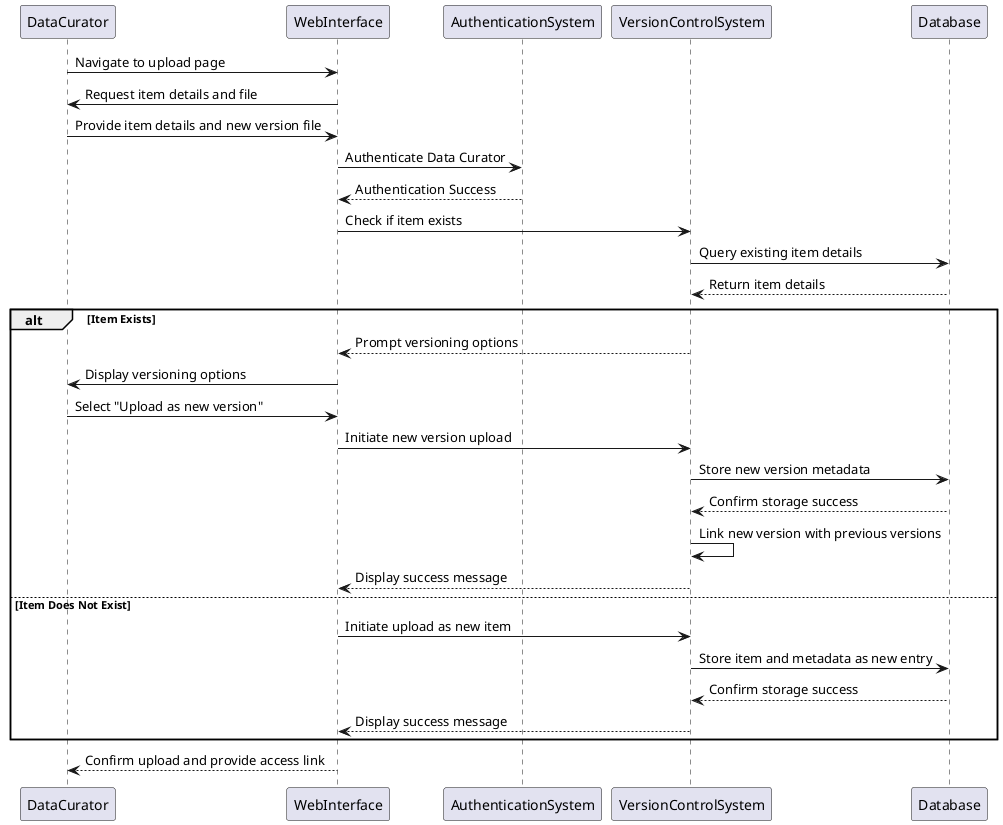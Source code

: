 @startuml
participant DataCurator as DC
participant WebInterface as UI
participant AuthenticationSystem as AS
participant VersionControlSystem as VCS
participant Database as DB

DC -> UI : Navigate to upload page
UI -> DC : Request item details and file
DC -> UI : Provide item details and new version file
UI -> AS : Authenticate Data Curator
AS --> UI : Authentication Success

UI -> VCS : Check if item exists
VCS -> DB : Query existing item details
DB --> VCS : Return item details

alt Item Exists
    VCS --> UI : Prompt versioning options
    UI -> DC : Display versioning options
    DC -> UI : Select "Upload as new version"
    UI -> VCS : Initiate new version upload
    VCS -> DB : Store new version metadata
    DB --> VCS : Confirm storage success
    VCS -> VCS : Link new version with previous versions
    VCS --> UI : Display success message
else Item Does Not Exist
    UI -> VCS : Initiate upload as new item
    VCS -> DB : Store item and metadata as new entry
    DB --> VCS : Confirm storage success
    VCS --> UI : Display success message
end

UI --> DC : Confirm upload and provide access link

@enduml